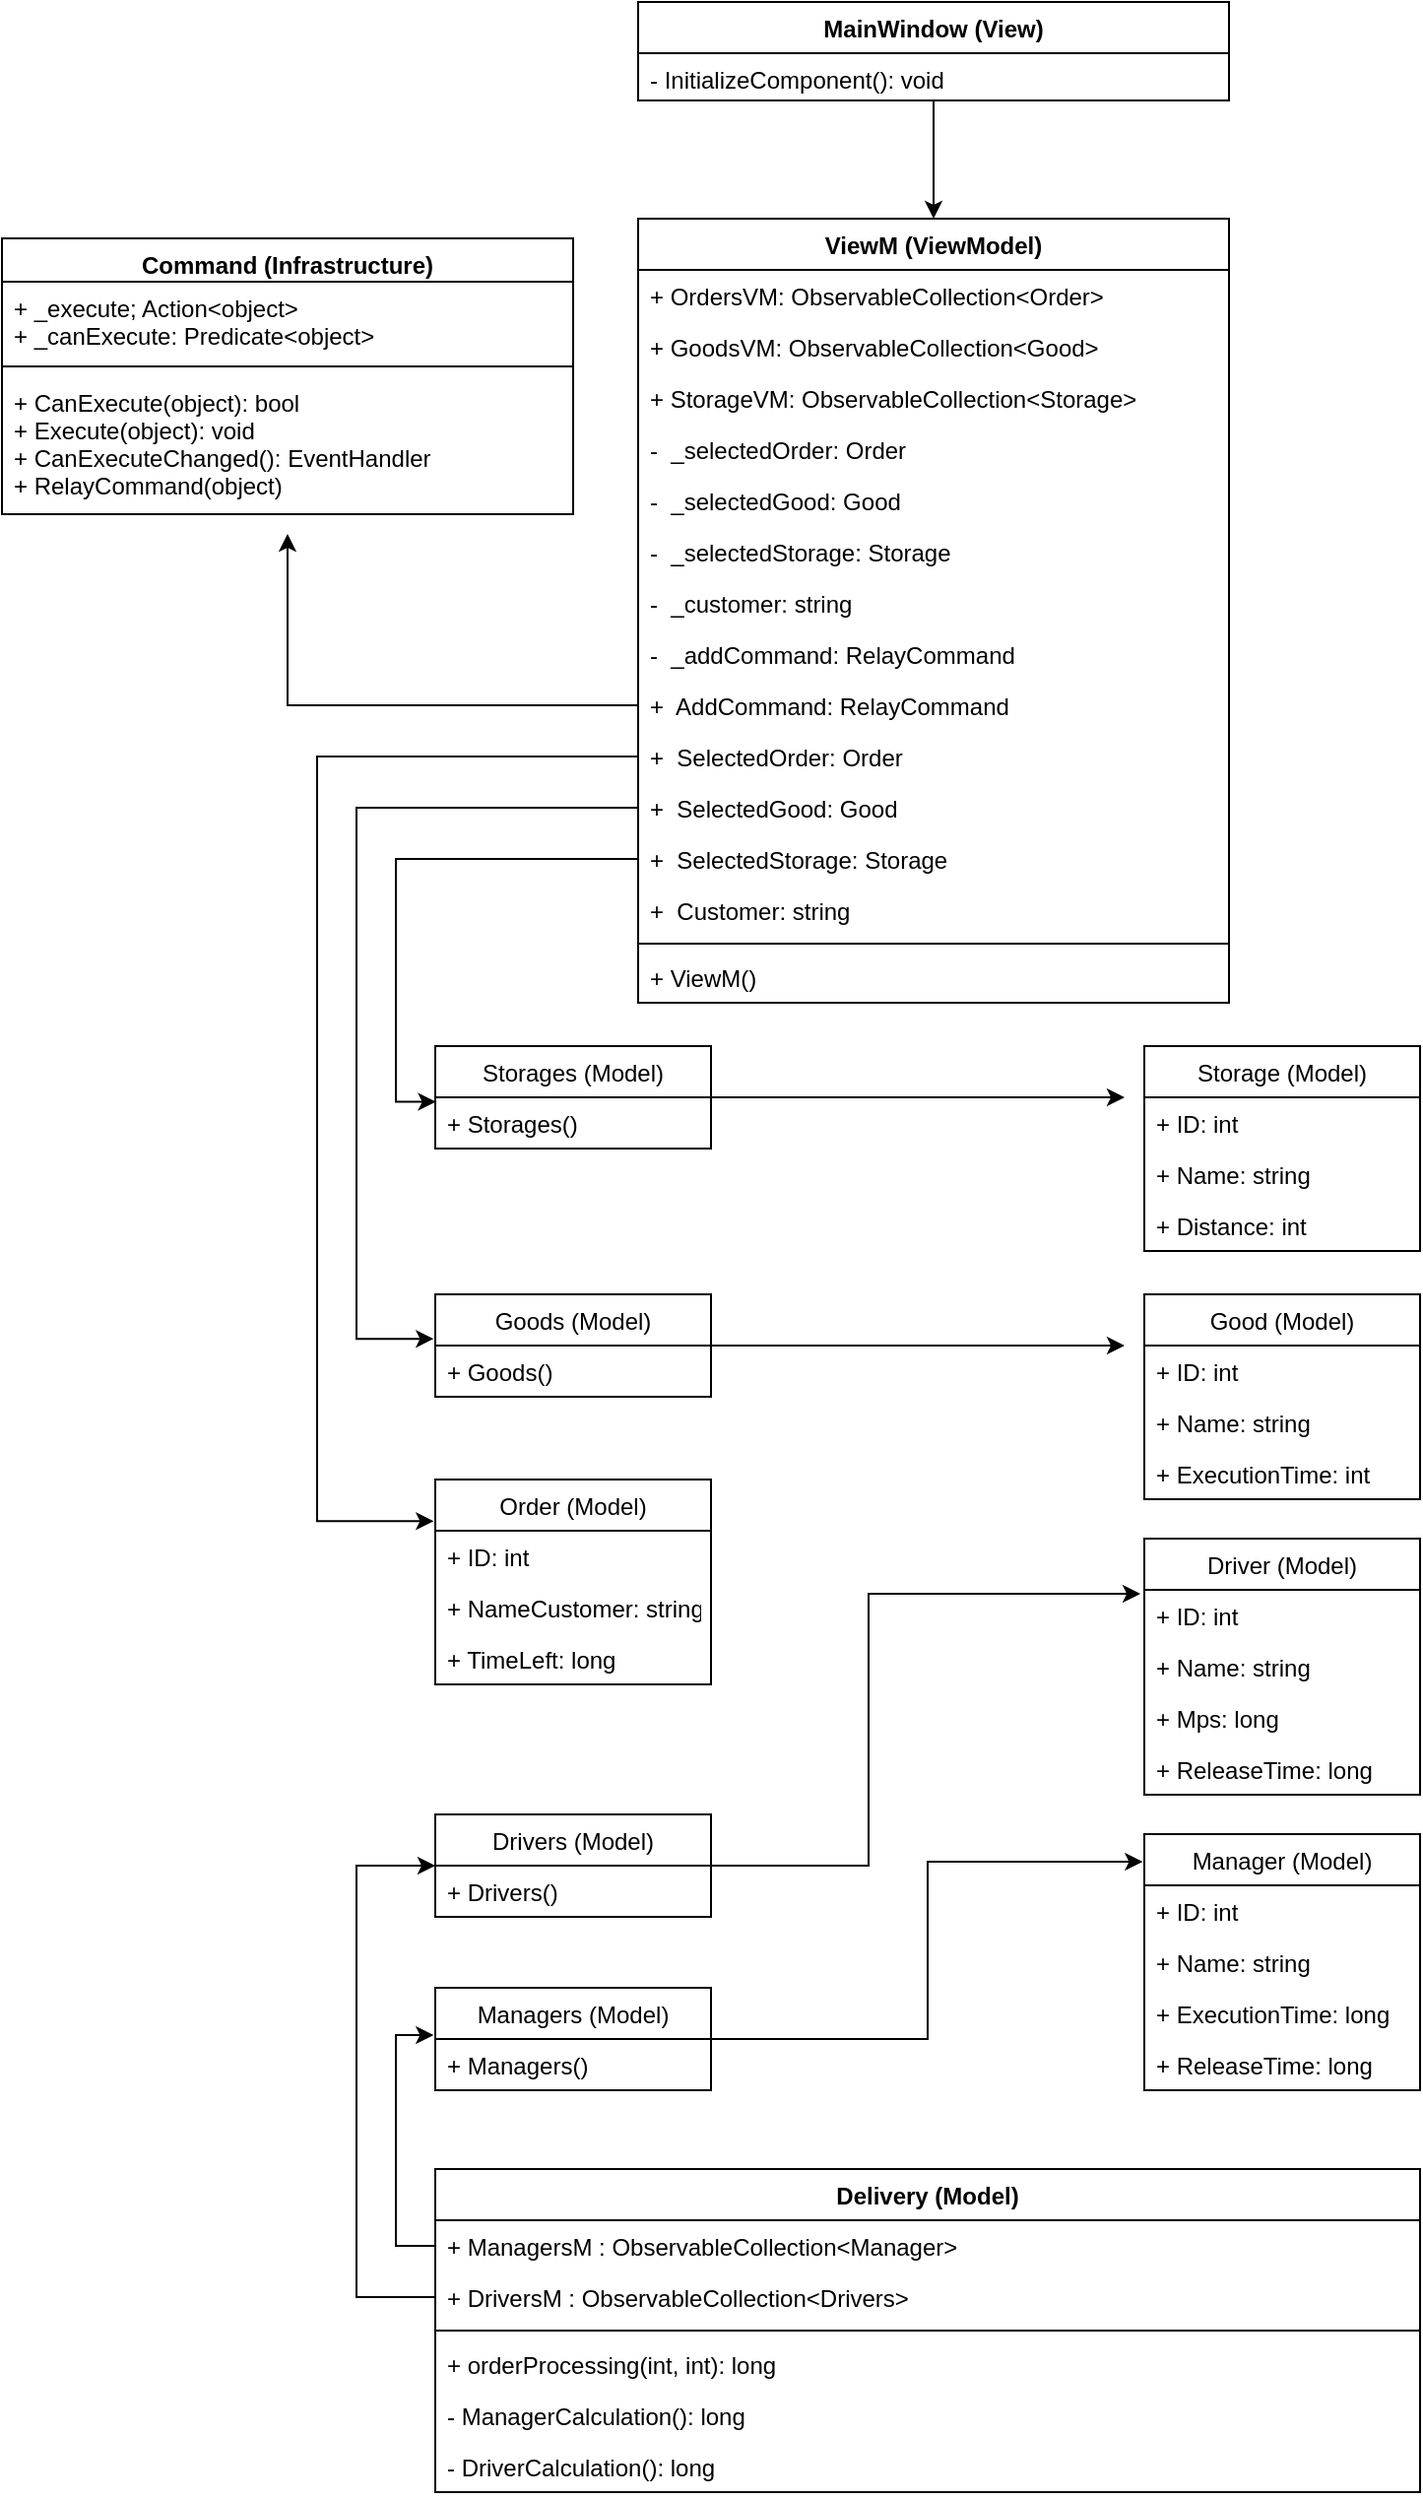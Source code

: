 <mxfile version="13.1.3" type="device"><diagram id="cvFK79cCQwIjfAMGOFl1" name="Page-1"><mxGraphModel dx="2653" dy="931" grid="1" gridSize="10" guides="1" tooltips="1" connect="1" arrows="1" fold="1" page="1" pageScale="1" pageWidth="827" pageHeight="1169" math="0" shadow="0"><root><mxCell id="0"/><mxCell id="1" parent="0"/><mxCell id="_yEn9CPmN1GhsL-W9pIq-23" value="" style="edgeStyle=orthogonalEdgeStyle;rounded=0;orthogonalLoop=1;jettySize=auto;html=1;entryX=0.5;entryY=0;entryDx=0;entryDy=0;" edge="1" parent="1" source="_yEn9CPmN1GhsL-W9pIq-1" target="_yEn9CPmN1GhsL-W9pIq-5"><mxGeometry relative="1" as="geometry"><mxPoint x="200" y="130" as="targetPoint"/></mxGeometry></mxCell><mxCell id="_yEn9CPmN1GhsL-W9pIq-28" value="" style="edgeStyle=orthogonalEdgeStyle;rounded=0;orthogonalLoop=1;jettySize=auto;html=1;exitX=0;exitY=0.5;exitDx=0;exitDy=0;" edge="1" parent="1" source="_yEn9CPmN1GhsL-W9pIq-20"><mxGeometry relative="1" as="geometry"><mxPoint x="85" y="320" as="targetPoint"/><Array as="points"><mxPoint x="85" y="407"/></Array></mxGeometry></mxCell><mxCell id="_yEn9CPmN1GhsL-W9pIq-1" value="MainWindow (View)" style="swimlane;fontStyle=1;align=center;verticalAlign=top;childLayout=stackLayout;horizontal=1;startSize=26;horizontalStack=0;resizeParent=1;resizeParentMax=0;resizeLast=0;collapsible=1;marginBottom=0;" vertex="1" parent="1"><mxGeometry x="263" y="50" width="300" height="50" as="geometry"/></mxCell><mxCell id="_yEn9CPmN1GhsL-W9pIq-2" value="- InitializeComponent(): void" style="text;strokeColor=none;fillColor=none;align=left;verticalAlign=top;spacingLeft=4;spacingRight=4;overflow=hidden;rotatable=0;points=[[0,0.5],[1,0.5]];portConstraint=eastwest;" vertex="1" parent="_yEn9CPmN1GhsL-W9pIq-1"><mxGeometry y="26" width="300" height="24" as="geometry"/></mxCell><mxCell id="_yEn9CPmN1GhsL-W9pIq-24" value="Command (Infrastructure)" style="swimlane;fontStyle=1;align=center;verticalAlign=top;childLayout=stackLayout;horizontal=1;startSize=22;horizontalStack=0;resizeParent=1;resizeParentMax=0;resizeLast=0;collapsible=1;marginBottom=0;" vertex="1" parent="1"><mxGeometry x="-60" y="170" width="290" height="140" as="geometry"><mxRectangle x="97" y="280" width="80" height="22" as="alternateBounds"/></mxGeometry></mxCell><mxCell id="_yEn9CPmN1GhsL-W9pIq-25" value="+ _execute; Action&lt;object&gt;&#10;+ _canExecute: Predicate&lt;object&gt;" style="text;strokeColor=none;fillColor=none;align=left;verticalAlign=top;spacingLeft=4;spacingRight=4;overflow=hidden;rotatable=0;points=[[0,0.5],[1,0.5]];portConstraint=eastwest;" vertex="1" parent="_yEn9CPmN1GhsL-W9pIq-24"><mxGeometry y="22" width="290" height="38" as="geometry"/></mxCell><mxCell id="_yEn9CPmN1GhsL-W9pIq-26" value="" style="line;strokeWidth=1;fillColor=none;align=left;verticalAlign=middle;spacingTop=-1;spacingLeft=3;spacingRight=3;rotatable=0;labelPosition=right;points=[];portConstraint=eastwest;" vertex="1" parent="_yEn9CPmN1GhsL-W9pIq-24"><mxGeometry y="60" width="290" height="10" as="geometry"/></mxCell><mxCell id="_yEn9CPmN1GhsL-W9pIq-27" value="+ CanExecute(object): bool&#10;+ Execute(object): void&#10;+ CanExecuteChanged(): EventHandler&#10;+ RelayCommand(object)" style="text;strokeColor=none;fillColor=none;align=left;verticalAlign=top;spacingLeft=4;spacingRight=4;overflow=hidden;rotatable=0;points=[[0,0.5],[1,0.5]];portConstraint=eastwest;" vertex="1" parent="_yEn9CPmN1GhsL-W9pIq-24"><mxGeometry y="70" width="290" height="70" as="geometry"/></mxCell><mxCell id="_yEn9CPmN1GhsL-W9pIq-63" style="edgeStyle=orthogonalEdgeStyle;rounded=0;orthogonalLoop=1;jettySize=auto;html=1;entryX=-0.014;entryY=0.077;entryDx=0;entryDy=0;entryPerimeter=0;" edge="1" parent="1" source="_yEn9CPmN1GhsL-W9pIq-37" target="_yEn9CPmN1GhsL-W9pIq-59"><mxGeometry relative="1" as="geometry"><mxPoint x="460" y="890" as="targetPoint"/><Array as="points"><mxPoint x="380" y="996"/><mxPoint x="380" y="858"/></Array></mxGeometry></mxCell><mxCell id="_yEn9CPmN1GhsL-W9pIq-69" style="edgeStyle=orthogonalEdgeStyle;rounded=0;orthogonalLoop=1;jettySize=auto;html=1;entryX=-0.006;entryY=0.108;entryDx=0;entryDy=0;entryPerimeter=0;" edge="1" parent="1" source="_yEn9CPmN1GhsL-W9pIq-33" target="_yEn9CPmN1GhsL-W9pIq-64"><mxGeometry relative="1" as="geometry"/></mxCell><mxCell id="_yEn9CPmN1GhsL-W9pIq-5" value="ViewM (ViewModel)" style="swimlane;fontStyle=1;align=center;verticalAlign=top;childLayout=stackLayout;horizontal=1;startSize=26;horizontalStack=0;resizeParent=1;resizeParentMax=0;resizeLast=0;collapsible=1;marginBottom=0;" vertex="1" parent="1"><mxGeometry x="263" y="160" width="300" height="398" as="geometry"/></mxCell><mxCell id="_yEn9CPmN1GhsL-W9pIq-6" value="+ OrdersVM: ObservableCollection&lt;Order&gt;" style="text;strokeColor=none;fillColor=none;align=left;verticalAlign=top;spacingLeft=4;spacingRight=4;overflow=hidden;rotatable=0;points=[[0,0.5],[1,0.5]];portConstraint=eastwest;" vertex="1" parent="_yEn9CPmN1GhsL-W9pIq-5"><mxGeometry y="26" width="300" height="26" as="geometry"/></mxCell><mxCell id="_yEn9CPmN1GhsL-W9pIq-15" value="+ GoodsVM: ObservableCollection&lt;Good&gt;" style="text;strokeColor=none;fillColor=none;align=left;verticalAlign=top;spacingLeft=4;spacingRight=4;overflow=hidden;rotatable=0;points=[[0,0.5],[1,0.5]];portConstraint=eastwest;" vertex="1" parent="_yEn9CPmN1GhsL-W9pIq-5"><mxGeometry y="52" width="300" height="26" as="geometry"/></mxCell><mxCell id="_yEn9CPmN1GhsL-W9pIq-16" value="+ StorageVM: ObservableCollection&lt;Storage&gt;" style="text;strokeColor=none;fillColor=none;align=left;verticalAlign=top;spacingLeft=4;spacingRight=4;overflow=hidden;rotatable=0;points=[[0,0.5],[1,0.5]];portConstraint=eastwest;" vertex="1" parent="_yEn9CPmN1GhsL-W9pIq-5"><mxGeometry y="78" width="300" height="26" as="geometry"/></mxCell><mxCell id="_yEn9CPmN1GhsL-W9pIq-9" value="-  _selectedOrder: Order" style="text;strokeColor=none;fillColor=none;align=left;verticalAlign=top;spacingLeft=4;spacingRight=4;overflow=hidden;rotatable=0;points=[[0,0.5],[1,0.5]];portConstraint=eastwest;" vertex="1" parent="_yEn9CPmN1GhsL-W9pIq-5"><mxGeometry y="104" width="300" height="26" as="geometry"/></mxCell><mxCell id="_yEn9CPmN1GhsL-W9pIq-11" value="-  _selectedGood: Good" style="text;strokeColor=none;fillColor=none;align=left;verticalAlign=top;spacingLeft=4;spacingRight=4;overflow=hidden;rotatable=0;points=[[0,0.5],[1,0.5]];portConstraint=eastwest;" vertex="1" parent="_yEn9CPmN1GhsL-W9pIq-5"><mxGeometry y="130" width="300" height="26" as="geometry"/></mxCell><mxCell id="_yEn9CPmN1GhsL-W9pIq-12" value="-  _selectedStorage: Storage" style="text;strokeColor=none;fillColor=none;align=left;verticalAlign=top;spacingLeft=4;spacingRight=4;overflow=hidden;rotatable=0;points=[[0,0.5],[1,0.5]];portConstraint=eastwest;" vertex="1" parent="_yEn9CPmN1GhsL-W9pIq-5"><mxGeometry y="156" width="300" height="26" as="geometry"/></mxCell><mxCell id="_yEn9CPmN1GhsL-W9pIq-17" value="-  _customer: string" style="text;strokeColor=none;fillColor=none;align=left;verticalAlign=top;spacingLeft=4;spacingRight=4;overflow=hidden;rotatable=0;points=[[0,0.5],[1,0.5]];portConstraint=eastwest;" vertex="1" parent="_yEn9CPmN1GhsL-W9pIq-5"><mxGeometry y="182" width="300" height="26" as="geometry"/></mxCell><mxCell id="_yEn9CPmN1GhsL-W9pIq-19" value="-  _addCommand: RelayCommand" style="text;strokeColor=none;fillColor=none;align=left;verticalAlign=top;spacingLeft=4;spacingRight=4;overflow=hidden;rotatable=0;points=[[0,0.5],[1,0.5]];portConstraint=eastwest;" vertex="1" parent="_yEn9CPmN1GhsL-W9pIq-5"><mxGeometry y="208" width="300" height="26" as="geometry"/></mxCell><mxCell id="_yEn9CPmN1GhsL-W9pIq-20" value="+  AddCommand: RelayCommand" style="text;strokeColor=none;fillColor=none;align=left;verticalAlign=top;spacingLeft=4;spacingRight=4;overflow=hidden;rotatable=0;points=[[0,0.5],[1,0.5]];portConstraint=eastwest;" vertex="1" parent="_yEn9CPmN1GhsL-W9pIq-5"><mxGeometry y="234" width="300" height="26" as="geometry"/></mxCell><mxCell id="_yEn9CPmN1GhsL-W9pIq-10" value="+  SelectedOrder: Order" style="text;strokeColor=none;fillColor=none;align=left;verticalAlign=top;spacingLeft=4;spacingRight=4;overflow=hidden;rotatable=0;points=[[0,0.5],[1,0.5]];portConstraint=eastwest;" vertex="1" parent="_yEn9CPmN1GhsL-W9pIq-5"><mxGeometry y="260" width="300" height="26" as="geometry"/></mxCell><mxCell id="_yEn9CPmN1GhsL-W9pIq-13" value="+  SelectedGood: Good" style="text;strokeColor=none;fillColor=none;align=left;verticalAlign=top;spacingLeft=4;spacingRight=4;overflow=hidden;rotatable=0;points=[[0,0.5],[1,0.5]];portConstraint=eastwest;" vertex="1" parent="_yEn9CPmN1GhsL-W9pIq-5"><mxGeometry y="286" width="300" height="26" as="geometry"/></mxCell><mxCell id="_yEn9CPmN1GhsL-W9pIq-14" value="+  SelectedStorage: Storage" style="text;strokeColor=none;fillColor=none;align=left;verticalAlign=top;spacingLeft=4;spacingRight=4;overflow=hidden;rotatable=0;points=[[0,0.5],[1,0.5]];portConstraint=eastwest;" vertex="1" parent="_yEn9CPmN1GhsL-W9pIq-5"><mxGeometry y="312" width="300" height="26" as="geometry"/></mxCell><mxCell id="_yEn9CPmN1GhsL-W9pIq-18" value="+  Customer: string" style="text;strokeColor=none;fillColor=none;align=left;verticalAlign=top;spacingLeft=4;spacingRight=4;overflow=hidden;rotatable=0;points=[[0,0.5],[1,0.5]];portConstraint=eastwest;" vertex="1" parent="_yEn9CPmN1GhsL-W9pIq-5"><mxGeometry y="338" width="300" height="26" as="geometry"/></mxCell><mxCell id="_yEn9CPmN1GhsL-W9pIq-7" value="" style="line;strokeWidth=1;fillColor=none;align=left;verticalAlign=middle;spacingTop=-1;spacingLeft=3;spacingRight=3;rotatable=0;labelPosition=right;points=[];portConstraint=eastwest;" vertex="1" parent="_yEn9CPmN1GhsL-W9pIq-5"><mxGeometry y="364" width="300" height="8" as="geometry"/></mxCell><mxCell id="_yEn9CPmN1GhsL-W9pIq-8" value="+ ViewM()" style="text;strokeColor=none;fillColor=none;align=left;verticalAlign=top;spacingLeft=4;spacingRight=4;overflow=hidden;rotatable=0;points=[[0,0.5],[1,0.5]];portConstraint=eastwest;" vertex="1" parent="_yEn9CPmN1GhsL-W9pIq-5"><mxGeometry y="372" width="300" height="26" as="geometry"/></mxCell><mxCell id="_yEn9CPmN1GhsL-W9pIq-46" style="edgeStyle=orthogonalEdgeStyle;rounded=0;orthogonalLoop=1;jettySize=auto;html=1;entryX=-0.006;entryY=-0.132;entryDx=0;entryDy=0;entryPerimeter=0;" edge="1" parent="1" source="_yEn9CPmN1GhsL-W9pIq-13" target="_yEn9CPmN1GhsL-W9pIq-36"><mxGeometry relative="1" as="geometry"><Array as="points"><mxPoint x="120" y="459"/><mxPoint x="120" y="729"/></Array></mxGeometry></mxCell><mxCell id="_yEn9CPmN1GhsL-W9pIq-47" style="edgeStyle=orthogonalEdgeStyle;rounded=0;orthogonalLoop=1;jettySize=auto;html=1;entryX=0.002;entryY=0.088;entryDx=0;entryDy=0;entryPerimeter=0;" edge="1" parent="1" source="_yEn9CPmN1GhsL-W9pIq-14" target="_yEn9CPmN1GhsL-W9pIq-30"><mxGeometry relative="1" as="geometry"/></mxCell><mxCell id="_yEn9CPmN1GhsL-W9pIq-53" value="Good (Model)" style="swimlane;fontStyle=0;childLayout=stackLayout;horizontal=1;startSize=26;fillColor=none;horizontalStack=0;resizeParent=1;resizeParentMax=0;resizeLast=0;collapsible=1;marginBottom=0;" vertex="1" parent="1"><mxGeometry x="520" y="706" width="140" height="104" as="geometry"/></mxCell><mxCell id="_yEn9CPmN1GhsL-W9pIq-54" value="+ ID: int" style="text;strokeColor=none;fillColor=none;align=left;verticalAlign=top;spacingLeft=4;spacingRight=4;overflow=hidden;rotatable=0;points=[[0,0.5],[1,0.5]];portConstraint=eastwest;" vertex="1" parent="_yEn9CPmN1GhsL-W9pIq-53"><mxGeometry y="26" width="140" height="26" as="geometry"/></mxCell><mxCell id="_yEn9CPmN1GhsL-W9pIq-55" value="+ Name: string" style="text;strokeColor=none;fillColor=none;align=left;verticalAlign=top;spacingLeft=4;spacingRight=4;overflow=hidden;rotatable=0;points=[[0,0.5],[1,0.5]];portConstraint=eastwest;" vertex="1" parent="_yEn9CPmN1GhsL-W9pIq-53"><mxGeometry y="52" width="140" height="26" as="geometry"/></mxCell><mxCell id="_yEn9CPmN1GhsL-W9pIq-56" value="+ ExecutionTime: int" style="text;strokeColor=none;fillColor=none;align=left;verticalAlign=top;spacingLeft=4;spacingRight=4;overflow=hidden;rotatable=0;points=[[0,0.5],[1,0.5]];portConstraint=eastwest;" vertex="1" parent="_yEn9CPmN1GhsL-W9pIq-53"><mxGeometry y="78" width="140" height="26" as="geometry"/></mxCell><mxCell id="_yEn9CPmN1GhsL-W9pIq-58" value="Driver (Model)" style="swimlane;fontStyle=0;childLayout=stackLayout;horizontal=1;startSize=26;fillColor=none;horizontalStack=0;resizeParent=1;resizeParentMax=0;resizeLast=0;collapsible=1;marginBottom=0;" vertex="1" parent="1"><mxGeometry x="520" y="830" width="140" height="130" as="geometry"/></mxCell><mxCell id="_yEn9CPmN1GhsL-W9pIq-59" value="+ ID: int" style="text;strokeColor=none;fillColor=none;align=left;verticalAlign=top;spacingLeft=4;spacingRight=4;overflow=hidden;rotatable=0;points=[[0,0.5],[1,0.5]];portConstraint=eastwest;" vertex="1" parent="_yEn9CPmN1GhsL-W9pIq-58"><mxGeometry y="26" width="140" height="26" as="geometry"/></mxCell><mxCell id="_yEn9CPmN1GhsL-W9pIq-60" value="+ Name: string" style="text;strokeColor=none;fillColor=none;align=left;verticalAlign=top;spacingLeft=4;spacingRight=4;overflow=hidden;rotatable=0;points=[[0,0.5],[1,0.5]];portConstraint=eastwest;" vertex="1" parent="_yEn9CPmN1GhsL-W9pIq-58"><mxGeometry y="52" width="140" height="26" as="geometry"/></mxCell><mxCell id="_yEn9CPmN1GhsL-W9pIq-61" value="+ Mps: long" style="text;strokeColor=none;fillColor=none;align=left;verticalAlign=top;spacingLeft=4;spacingRight=4;overflow=hidden;rotatable=0;points=[[0,0.5],[1,0.5]];portConstraint=eastwest;" vertex="1" parent="_yEn9CPmN1GhsL-W9pIq-58"><mxGeometry y="78" width="140" height="26" as="geometry"/></mxCell><mxCell id="_yEn9CPmN1GhsL-W9pIq-62" value="+ ReleaseTime: long" style="text;strokeColor=none;fillColor=none;align=left;verticalAlign=top;spacingLeft=4;spacingRight=4;overflow=hidden;rotatable=0;points=[[0,0.5],[1,0.5]];portConstraint=eastwest;" vertex="1" parent="_yEn9CPmN1GhsL-W9pIq-58"><mxGeometry y="104" width="140" height="26" as="geometry"/></mxCell><mxCell id="_yEn9CPmN1GhsL-W9pIq-64" value="Manager (Model)" style="swimlane;fontStyle=0;childLayout=stackLayout;horizontal=1;startSize=26;fillColor=none;horizontalStack=0;resizeParent=1;resizeParentMax=0;resizeLast=0;collapsible=1;marginBottom=0;" vertex="1" parent="1"><mxGeometry x="520" y="980" width="140" height="130" as="geometry"/></mxCell><mxCell id="_yEn9CPmN1GhsL-W9pIq-65" value="+ ID: int" style="text;strokeColor=none;fillColor=none;align=left;verticalAlign=top;spacingLeft=4;spacingRight=4;overflow=hidden;rotatable=0;points=[[0,0.5],[1,0.5]];portConstraint=eastwest;" vertex="1" parent="_yEn9CPmN1GhsL-W9pIq-64"><mxGeometry y="26" width="140" height="26" as="geometry"/></mxCell><mxCell id="_yEn9CPmN1GhsL-W9pIq-66" value="+ Name: string" style="text;strokeColor=none;fillColor=none;align=left;verticalAlign=top;spacingLeft=4;spacingRight=4;overflow=hidden;rotatable=0;points=[[0,0.5],[1,0.5]];portConstraint=eastwest;" vertex="1" parent="_yEn9CPmN1GhsL-W9pIq-64"><mxGeometry y="52" width="140" height="26" as="geometry"/></mxCell><mxCell id="_yEn9CPmN1GhsL-W9pIq-67" value="+ ExecutionTime: long" style="text;strokeColor=none;fillColor=none;align=left;verticalAlign=top;spacingLeft=4;spacingRight=4;overflow=hidden;rotatable=0;points=[[0,0.5],[1,0.5]];portConstraint=eastwest;" vertex="1" parent="_yEn9CPmN1GhsL-W9pIq-64"><mxGeometry y="78" width="140" height="26" as="geometry"/></mxCell><mxCell id="_yEn9CPmN1GhsL-W9pIq-68" value="+ ReleaseTime: long" style="text;strokeColor=none;fillColor=none;align=left;verticalAlign=top;spacingLeft=4;spacingRight=4;overflow=hidden;rotatable=0;points=[[0,0.5],[1,0.5]];portConstraint=eastwest;" vertex="1" parent="_yEn9CPmN1GhsL-W9pIq-64"><mxGeometry y="104" width="140" height="26" as="geometry"/></mxCell><mxCell id="_yEn9CPmN1GhsL-W9pIq-75" style="edgeStyle=orthogonalEdgeStyle;rounded=0;orthogonalLoop=1;jettySize=auto;html=1;entryX=-0.006;entryY=-0.187;entryDx=0;entryDy=0;entryPerimeter=0;" edge="1" parent="1" source="_yEn9CPmN1GhsL-W9pIq-10" target="_yEn9CPmN1GhsL-W9pIq-71"><mxGeometry relative="1" as="geometry"><Array as="points"><mxPoint x="100" y="433"/><mxPoint x="100" y="821"/></Array></mxGeometry></mxCell><mxCell id="_yEn9CPmN1GhsL-W9pIq-76" value="Delivery (Model)" style="swimlane;fontStyle=1;align=center;verticalAlign=top;childLayout=stackLayout;horizontal=1;startSize=26;horizontalStack=0;resizeParent=1;resizeParentMax=0;resizeLast=0;collapsible=1;marginBottom=0;" vertex="1" parent="1"><mxGeometry x="160" y="1150" width="500" height="164" as="geometry"/></mxCell><mxCell id="_yEn9CPmN1GhsL-W9pIq-85" value="+ ManagersM : ObservableCollection&lt;Manager&gt;" style="text;strokeColor=none;fillColor=none;align=left;verticalAlign=top;spacingLeft=4;spacingRight=4;overflow=hidden;rotatable=0;points=[[0,0.5],[1,0.5]];portConstraint=eastwest;" vertex="1" parent="_yEn9CPmN1GhsL-W9pIq-76"><mxGeometry y="26" width="500" height="26" as="geometry"/></mxCell><mxCell id="_yEn9CPmN1GhsL-W9pIq-77" value="+ DriversM : ObservableCollection&lt;Drivers&gt;" style="text;strokeColor=none;fillColor=none;align=left;verticalAlign=top;spacingLeft=4;spacingRight=4;overflow=hidden;rotatable=0;points=[[0,0.5],[1,0.5]];portConstraint=eastwest;" vertex="1" parent="_yEn9CPmN1GhsL-W9pIq-76"><mxGeometry y="52" width="500" height="26" as="geometry"/></mxCell><mxCell id="_yEn9CPmN1GhsL-W9pIq-78" value="" style="line;strokeWidth=1;fillColor=none;align=left;verticalAlign=middle;spacingTop=-1;spacingLeft=3;spacingRight=3;rotatable=0;labelPosition=right;points=[];portConstraint=eastwest;" vertex="1" parent="_yEn9CPmN1GhsL-W9pIq-76"><mxGeometry y="78" width="500" height="8" as="geometry"/></mxCell><mxCell id="_yEn9CPmN1GhsL-W9pIq-79" value="+ orderProcessing(int, int): long" style="text;strokeColor=none;fillColor=none;align=left;verticalAlign=top;spacingLeft=4;spacingRight=4;overflow=hidden;rotatable=0;points=[[0,0.5],[1,0.5]];portConstraint=eastwest;" vertex="1" parent="_yEn9CPmN1GhsL-W9pIq-76"><mxGeometry y="86" width="500" height="26" as="geometry"/></mxCell><mxCell id="_yEn9CPmN1GhsL-W9pIq-89" value="- ManagerCalculation(): long" style="text;strokeColor=none;fillColor=none;align=left;verticalAlign=top;spacingLeft=4;spacingRight=4;overflow=hidden;rotatable=0;points=[[0,0.5],[1,0.5]];portConstraint=eastwest;" vertex="1" parent="_yEn9CPmN1GhsL-W9pIq-76"><mxGeometry y="112" width="500" height="26" as="geometry"/></mxCell><mxCell id="_yEn9CPmN1GhsL-W9pIq-90" value="- DriverCalculation(): long" style="text;strokeColor=none;fillColor=none;align=left;verticalAlign=top;spacingLeft=4;spacingRight=4;overflow=hidden;rotatable=0;points=[[0,0.5],[1,0.5]];portConstraint=eastwest;" vertex="1" parent="_yEn9CPmN1GhsL-W9pIq-76"><mxGeometry y="138" width="500" height="26" as="geometry"/></mxCell><mxCell id="_yEn9CPmN1GhsL-W9pIq-33" value="Managers (Model)" style="swimlane;fontStyle=0;childLayout=stackLayout;horizontal=1;startSize=26;fillColor=none;horizontalStack=0;resizeParent=1;resizeParentMax=0;resizeLast=0;collapsible=1;marginBottom=0;" vertex="1" parent="1"><mxGeometry x="160" y="1058" width="140" height="52" as="geometry"/></mxCell><mxCell id="_yEn9CPmN1GhsL-W9pIq-34" value="+ Managers()" style="text;strokeColor=none;fillColor=none;align=left;verticalAlign=top;spacingLeft=4;spacingRight=4;overflow=hidden;rotatable=0;points=[[0,0.5],[1,0.5]];portConstraint=eastwest;" vertex="1" parent="_yEn9CPmN1GhsL-W9pIq-33"><mxGeometry y="26" width="140" height="26" as="geometry"/></mxCell><mxCell id="_yEn9CPmN1GhsL-W9pIq-37" value="Drivers (Model)" style="swimlane;fontStyle=0;childLayout=stackLayout;horizontal=1;startSize=26;fillColor=none;horizontalStack=0;resizeParent=1;resizeParentMax=0;resizeLast=0;collapsible=1;marginBottom=0;" vertex="1" parent="1"><mxGeometry x="160" y="970" width="140" height="52" as="geometry"/></mxCell><mxCell id="_yEn9CPmN1GhsL-W9pIq-38" value="+ Drivers()" style="text;strokeColor=none;fillColor=none;align=left;verticalAlign=top;spacingLeft=4;spacingRight=4;overflow=hidden;rotatable=0;points=[[0,0.5],[1,0.5]];portConstraint=eastwest;" vertex="1" parent="_yEn9CPmN1GhsL-W9pIq-37"><mxGeometry y="26" width="140" height="26" as="geometry"/></mxCell><mxCell id="_yEn9CPmN1GhsL-W9pIq-70" value="Order (Model)" style="swimlane;fontStyle=0;childLayout=stackLayout;horizontal=1;startSize=26;fillColor=none;horizontalStack=0;resizeParent=1;resizeParentMax=0;resizeLast=0;collapsible=1;marginBottom=0;" vertex="1" parent="1"><mxGeometry x="160" y="800" width="140" height="104" as="geometry"/></mxCell><mxCell id="_yEn9CPmN1GhsL-W9pIq-71" value="+ ID: int" style="text;strokeColor=none;fillColor=none;align=left;verticalAlign=top;spacingLeft=4;spacingRight=4;overflow=hidden;rotatable=0;points=[[0,0.5],[1,0.5]];portConstraint=eastwest;" vertex="1" parent="_yEn9CPmN1GhsL-W9pIq-70"><mxGeometry y="26" width="140" height="26" as="geometry"/></mxCell><mxCell id="_yEn9CPmN1GhsL-W9pIq-72" value="+ NameCustomer: string" style="text;strokeColor=none;fillColor=none;align=left;verticalAlign=top;spacingLeft=4;spacingRight=4;overflow=hidden;rotatable=0;points=[[0,0.5],[1,0.5]];portConstraint=eastwest;" vertex="1" parent="_yEn9CPmN1GhsL-W9pIq-70"><mxGeometry y="52" width="140" height="26" as="geometry"/></mxCell><mxCell id="_yEn9CPmN1GhsL-W9pIq-73" value="+ TimeLeft: long" style="text;strokeColor=none;fillColor=none;align=left;verticalAlign=top;spacingLeft=4;spacingRight=4;overflow=hidden;rotatable=0;points=[[0,0.5],[1,0.5]];portConstraint=eastwest;" vertex="1" parent="_yEn9CPmN1GhsL-W9pIq-70"><mxGeometry y="78" width="140" height="26" as="geometry"/></mxCell><mxCell id="_yEn9CPmN1GhsL-W9pIq-86" style="edgeStyle=orthogonalEdgeStyle;rounded=0;orthogonalLoop=1;jettySize=auto;html=1;entryX=0;entryY=0.5;entryDx=0;entryDy=0;exitX=0;exitY=0.5;exitDx=0;exitDy=0;" edge="1" parent="1" source="_yEn9CPmN1GhsL-W9pIq-77" target="_yEn9CPmN1GhsL-W9pIq-37"><mxGeometry relative="1" as="geometry"><Array as="points"><mxPoint x="120" y="1215"/><mxPoint x="120" y="996"/></Array></mxGeometry></mxCell><mxCell id="_yEn9CPmN1GhsL-W9pIq-87" style="edgeStyle=orthogonalEdgeStyle;rounded=0;orthogonalLoop=1;jettySize=auto;html=1;entryX=-0.006;entryY=-0.077;entryDx=0;entryDy=0;entryPerimeter=0;" edge="1" parent="1" source="_yEn9CPmN1GhsL-W9pIq-85" target="_yEn9CPmN1GhsL-W9pIq-34"><mxGeometry relative="1" as="geometry"/></mxCell><mxCell id="_yEn9CPmN1GhsL-W9pIq-93" style="edgeStyle=orthogonalEdgeStyle;rounded=0;orthogonalLoop=1;jettySize=auto;html=1;" edge="1" parent="1" source="_yEn9CPmN1GhsL-W9pIq-29"><mxGeometry relative="1" as="geometry"><mxPoint x="510" y="606.0" as="targetPoint"/></mxGeometry></mxCell><mxCell id="_yEn9CPmN1GhsL-W9pIq-29" value="Storages (Model)" style="swimlane;fontStyle=0;childLayout=stackLayout;horizontal=1;startSize=26;fillColor=none;horizontalStack=0;resizeParent=1;resizeParentMax=0;resizeLast=0;collapsible=1;marginBottom=0;" vertex="1" parent="1"><mxGeometry x="160" y="580" width="140" height="52" as="geometry"/></mxCell><mxCell id="_yEn9CPmN1GhsL-W9pIq-30" value="+ Storages()" style="text;strokeColor=none;fillColor=none;align=left;verticalAlign=top;spacingLeft=4;spacingRight=4;overflow=hidden;rotatable=0;points=[[0,0.5],[1,0.5]];portConstraint=eastwest;" vertex="1" parent="_yEn9CPmN1GhsL-W9pIq-29"><mxGeometry y="26" width="140" height="26" as="geometry"/></mxCell><mxCell id="_yEn9CPmN1GhsL-W9pIq-42" value="Storage (Model)" style="swimlane;fontStyle=0;childLayout=stackLayout;horizontal=1;startSize=26;fillColor=none;horizontalStack=0;resizeParent=1;resizeParentMax=0;resizeLast=0;collapsible=1;marginBottom=0;" vertex="1" parent="1"><mxGeometry x="520" y="580" width="140" height="104" as="geometry"/></mxCell><mxCell id="_yEn9CPmN1GhsL-W9pIq-43" value="+ ID: int" style="text;strokeColor=none;fillColor=none;align=left;verticalAlign=top;spacingLeft=4;spacingRight=4;overflow=hidden;rotatable=0;points=[[0,0.5],[1,0.5]];portConstraint=eastwest;" vertex="1" parent="_yEn9CPmN1GhsL-W9pIq-42"><mxGeometry y="26" width="140" height="26" as="geometry"/></mxCell><mxCell id="_yEn9CPmN1GhsL-W9pIq-44" value="+ Name: string" style="text;strokeColor=none;fillColor=none;align=left;verticalAlign=top;spacingLeft=4;spacingRight=4;overflow=hidden;rotatable=0;points=[[0,0.5],[1,0.5]];portConstraint=eastwest;" vertex="1" parent="_yEn9CPmN1GhsL-W9pIq-42"><mxGeometry y="52" width="140" height="26" as="geometry"/></mxCell><mxCell id="_yEn9CPmN1GhsL-W9pIq-45" value="+ Distance: int" style="text;strokeColor=none;fillColor=none;align=left;verticalAlign=top;spacingLeft=4;spacingRight=4;overflow=hidden;rotatable=0;points=[[0,0.5],[1,0.5]];portConstraint=eastwest;" vertex="1" parent="_yEn9CPmN1GhsL-W9pIq-42"><mxGeometry y="78" width="140" height="26" as="geometry"/></mxCell><mxCell id="_yEn9CPmN1GhsL-W9pIq-95" style="edgeStyle=orthogonalEdgeStyle;rounded=0;orthogonalLoop=1;jettySize=auto;html=1;" edge="1" parent="1" source="_yEn9CPmN1GhsL-W9pIq-35"><mxGeometry relative="1" as="geometry"><mxPoint x="510" y="732" as="targetPoint"/></mxGeometry></mxCell><mxCell id="_yEn9CPmN1GhsL-W9pIq-35" value="Goods (Model)" style="swimlane;fontStyle=0;childLayout=stackLayout;horizontal=1;startSize=26;fillColor=none;horizontalStack=0;resizeParent=1;resizeParentMax=0;resizeLast=0;collapsible=1;marginBottom=0;" vertex="1" parent="1"><mxGeometry x="160" y="706" width="140" height="52" as="geometry"/></mxCell><mxCell id="_yEn9CPmN1GhsL-W9pIq-36" value="+ Goods()" style="text;strokeColor=none;fillColor=none;align=left;verticalAlign=top;spacingLeft=4;spacingRight=4;overflow=hidden;rotatable=0;points=[[0,0.5],[1,0.5]];portConstraint=eastwest;" vertex="1" parent="_yEn9CPmN1GhsL-W9pIq-35"><mxGeometry y="26" width="140" height="26" as="geometry"/></mxCell></root></mxGraphModel></diagram></mxfile>